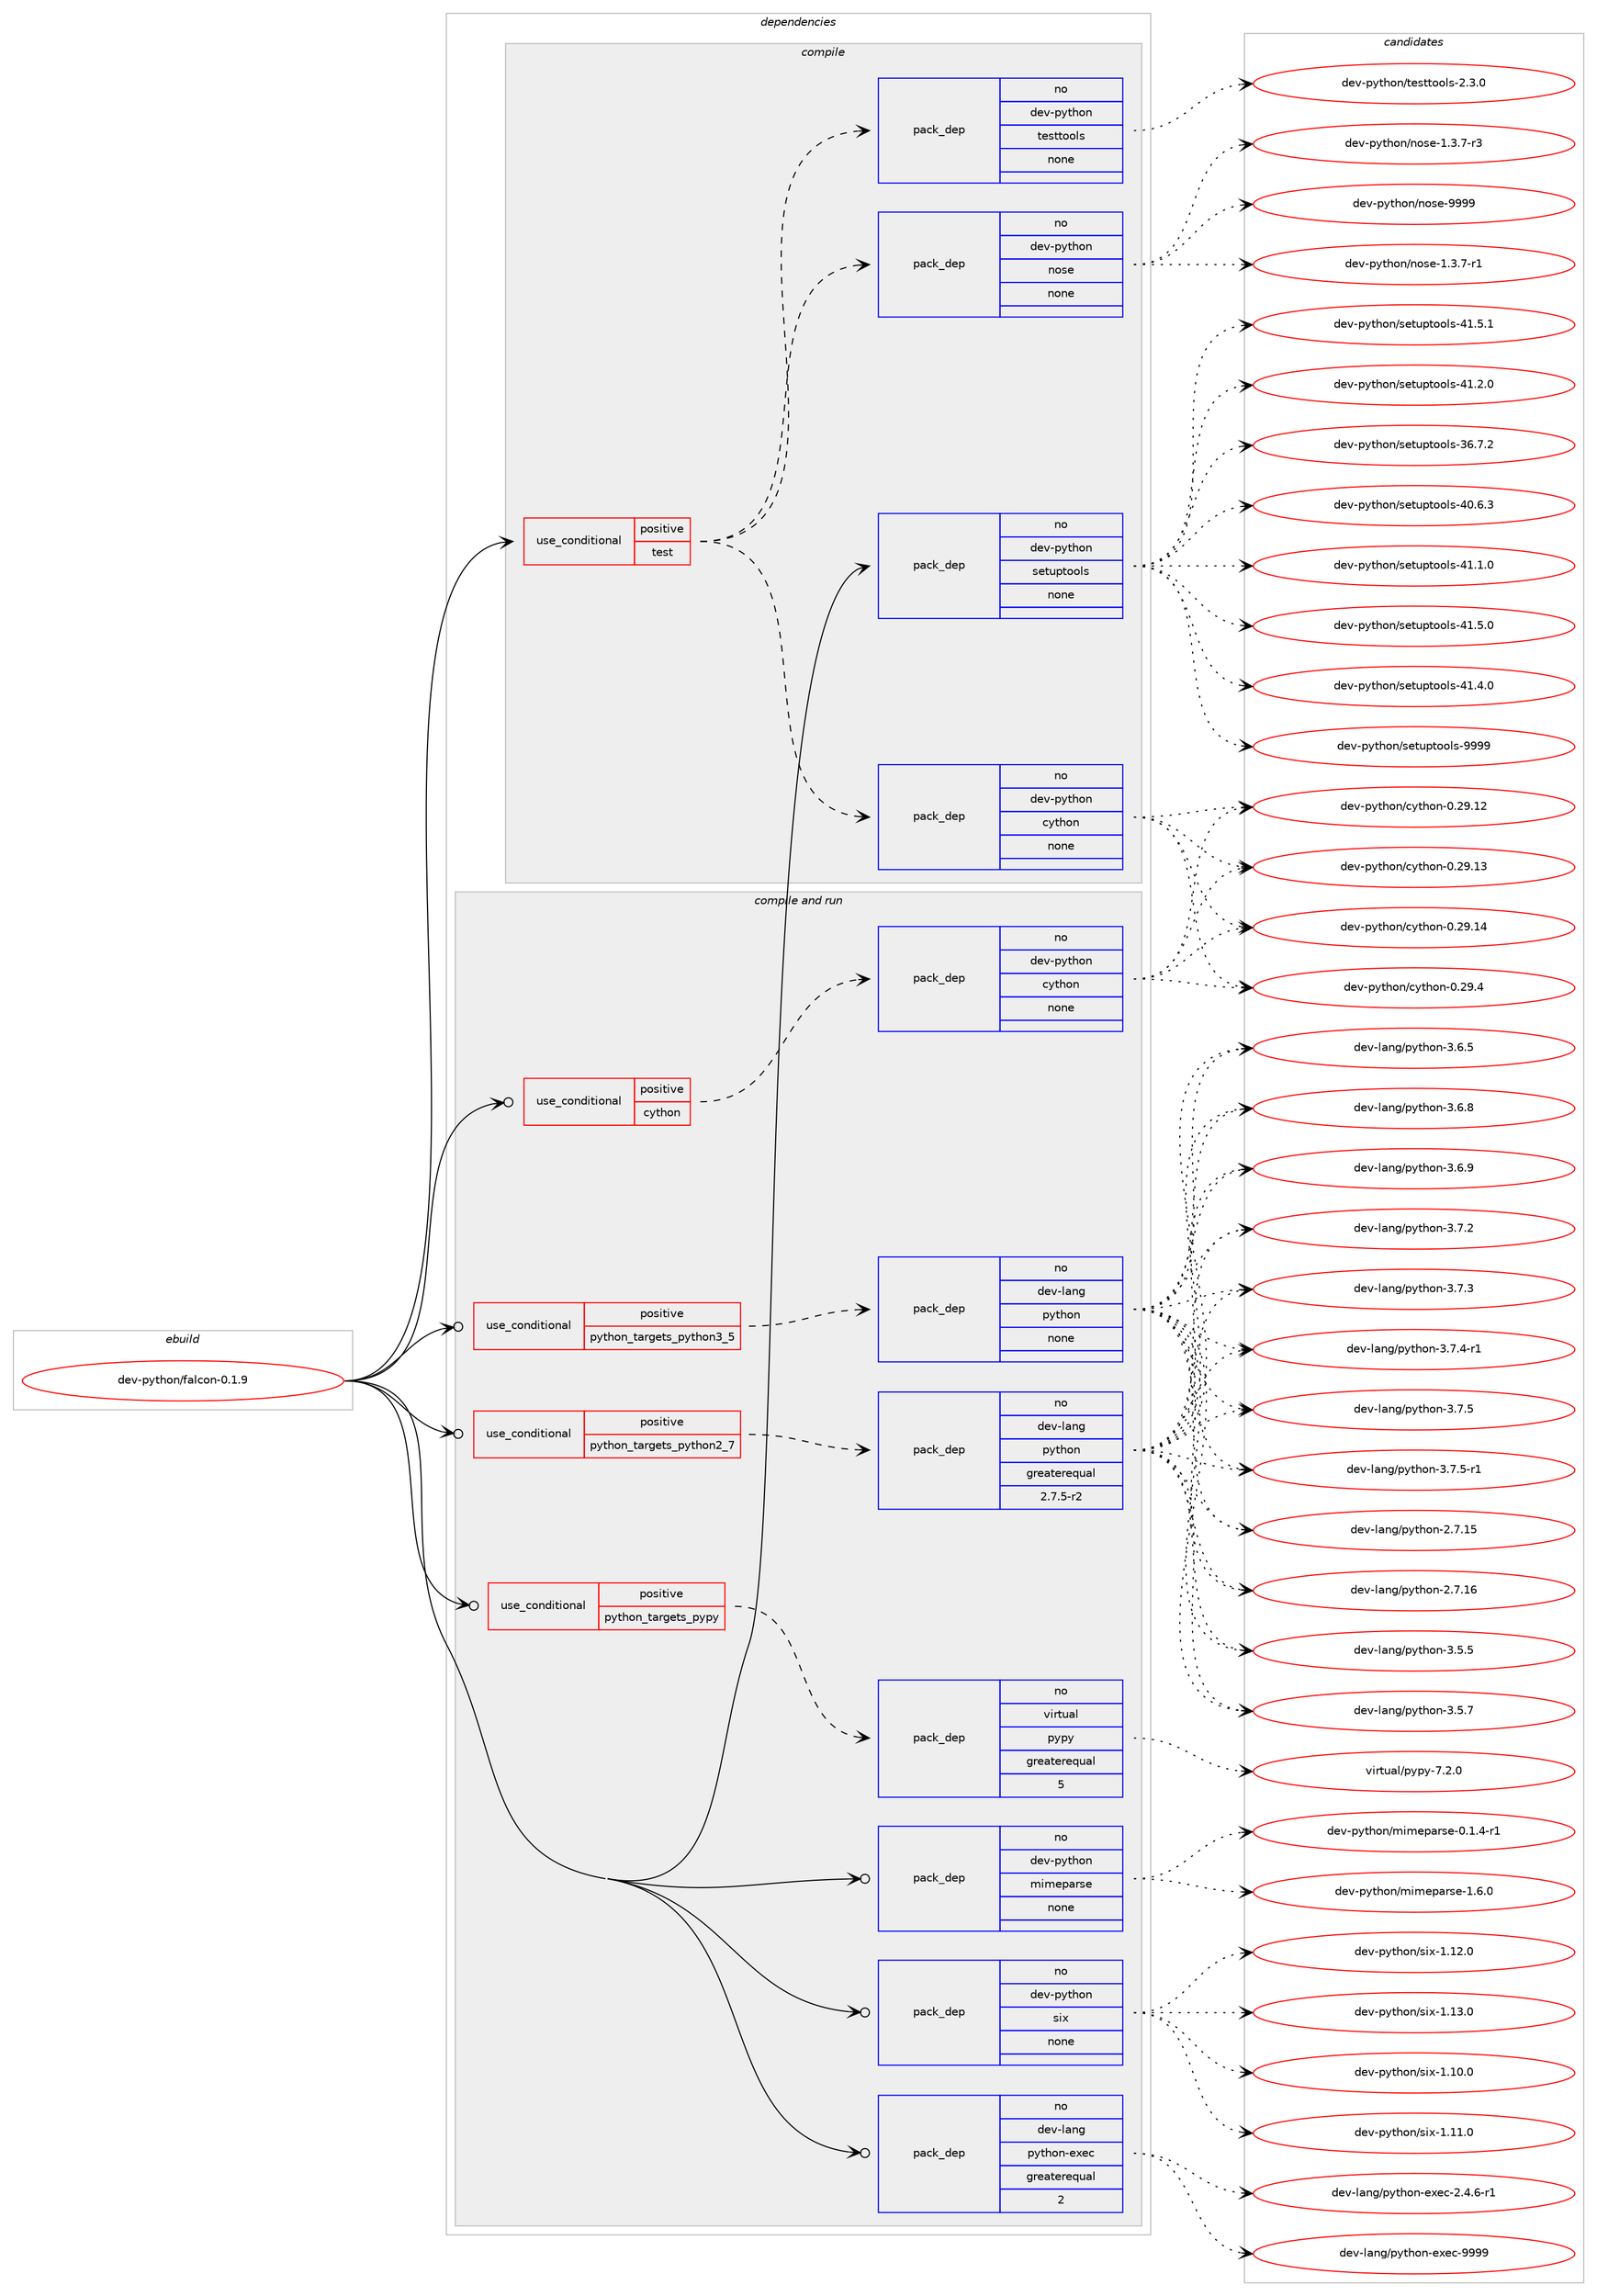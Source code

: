 digraph prolog {

# *************
# Graph options
# *************

newrank=true;
concentrate=true;
compound=true;
graph [rankdir=LR,fontname=Helvetica,fontsize=10,ranksep=1.5];#, ranksep=2.5, nodesep=0.2];
edge  [arrowhead=vee];
node  [fontname=Helvetica,fontsize=10];

# **********
# The ebuild
# **********

subgraph cluster_leftcol {
color=gray;
rank=same;
label=<<i>ebuild</i>>;
id [label="dev-python/falcon-0.1.9", color=red, width=4, href="../dev-python/falcon-0.1.9.svg"];
}

# ****************
# The dependencies
# ****************

subgraph cluster_midcol {
color=gray;
label=<<i>dependencies</i>>;
subgraph cluster_compile {
fillcolor="#eeeeee";
style=filled;
label=<<i>compile</i>>;
subgraph cond139150 {
dependency603876 [label=<<TABLE BORDER="0" CELLBORDER="1" CELLSPACING="0" CELLPADDING="4"><TR><TD ROWSPAN="3" CELLPADDING="10">use_conditional</TD></TR><TR><TD>positive</TD></TR><TR><TD>test</TD></TR></TABLE>>, shape=none, color=red];
subgraph pack452929 {
dependency603877 [label=<<TABLE BORDER="0" CELLBORDER="1" CELLSPACING="0" CELLPADDING="4" WIDTH="220"><TR><TD ROWSPAN="6" CELLPADDING="30">pack_dep</TD></TR><TR><TD WIDTH="110">no</TD></TR><TR><TD>dev-python</TD></TR><TR><TD>cython</TD></TR><TR><TD>none</TD></TR><TR><TD></TD></TR></TABLE>>, shape=none, color=blue];
}
dependency603876:e -> dependency603877:w [weight=20,style="dashed",arrowhead="vee"];
subgraph pack452930 {
dependency603878 [label=<<TABLE BORDER="0" CELLBORDER="1" CELLSPACING="0" CELLPADDING="4" WIDTH="220"><TR><TD ROWSPAN="6" CELLPADDING="30">pack_dep</TD></TR><TR><TD WIDTH="110">no</TD></TR><TR><TD>dev-python</TD></TR><TR><TD>nose</TD></TR><TR><TD>none</TD></TR><TR><TD></TD></TR></TABLE>>, shape=none, color=blue];
}
dependency603876:e -> dependency603878:w [weight=20,style="dashed",arrowhead="vee"];
subgraph pack452931 {
dependency603879 [label=<<TABLE BORDER="0" CELLBORDER="1" CELLSPACING="0" CELLPADDING="4" WIDTH="220"><TR><TD ROWSPAN="6" CELLPADDING="30">pack_dep</TD></TR><TR><TD WIDTH="110">no</TD></TR><TR><TD>dev-python</TD></TR><TR><TD>testtools</TD></TR><TR><TD>none</TD></TR><TR><TD></TD></TR></TABLE>>, shape=none, color=blue];
}
dependency603876:e -> dependency603879:w [weight=20,style="dashed",arrowhead="vee"];
}
id:e -> dependency603876:w [weight=20,style="solid",arrowhead="vee"];
subgraph pack452932 {
dependency603880 [label=<<TABLE BORDER="0" CELLBORDER="1" CELLSPACING="0" CELLPADDING="4" WIDTH="220"><TR><TD ROWSPAN="6" CELLPADDING="30">pack_dep</TD></TR><TR><TD WIDTH="110">no</TD></TR><TR><TD>dev-python</TD></TR><TR><TD>setuptools</TD></TR><TR><TD>none</TD></TR><TR><TD></TD></TR></TABLE>>, shape=none, color=blue];
}
id:e -> dependency603880:w [weight=20,style="solid",arrowhead="vee"];
}
subgraph cluster_compileandrun {
fillcolor="#eeeeee";
style=filled;
label=<<i>compile and run</i>>;
subgraph cond139151 {
dependency603881 [label=<<TABLE BORDER="0" CELLBORDER="1" CELLSPACING="0" CELLPADDING="4"><TR><TD ROWSPAN="3" CELLPADDING="10">use_conditional</TD></TR><TR><TD>positive</TD></TR><TR><TD>cython</TD></TR></TABLE>>, shape=none, color=red];
subgraph pack452933 {
dependency603882 [label=<<TABLE BORDER="0" CELLBORDER="1" CELLSPACING="0" CELLPADDING="4" WIDTH="220"><TR><TD ROWSPAN="6" CELLPADDING="30">pack_dep</TD></TR><TR><TD WIDTH="110">no</TD></TR><TR><TD>dev-python</TD></TR><TR><TD>cython</TD></TR><TR><TD>none</TD></TR><TR><TD></TD></TR></TABLE>>, shape=none, color=blue];
}
dependency603881:e -> dependency603882:w [weight=20,style="dashed",arrowhead="vee"];
}
id:e -> dependency603881:w [weight=20,style="solid",arrowhead="odotvee"];
subgraph cond139152 {
dependency603883 [label=<<TABLE BORDER="0" CELLBORDER="1" CELLSPACING="0" CELLPADDING="4"><TR><TD ROWSPAN="3" CELLPADDING="10">use_conditional</TD></TR><TR><TD>positive</TD></TR><TR><TD>python_targets_pypy</TD></TR></TABLE>>, shape=none, color=red];
subgraph pack452934 {
dependency603884 [label=<<TABLE BORDER="0" CELLBORDER="1" CELLSPACING="0" CELLPADDING="4" WIDTH="220"><TR><TD ROWSPAN="6" CELLPADDING="30">pack_dep</TD></TR><TR><TD WIDTH="110">no</TD></TR><TR><TD>virtual</TD></TR><TR><TD>pypy</TD></TR><TR><TD>greaterequal</TD></TR><TR><TD>5</TD></TR></TABLE>>, shape=none, color=blue];
}
dependency603883:e -> dependency603884:w [weight=20,style="dashed",arrowhead="vee"];
}
id:e -> dependency603883:w [weight=20,style="solid",arrowhead="odotvee"];
subgraph cond139153 {
dependency603885 [label=<<TABLE BORDER="0" CELLBORDER="1" CELLSPACING="0" CELLPADDING="4"><TR><TD ROWSPAN="3" CELLPADDING="10">use_conditional</TD></TR><TR><TD>positive</TD></TR><TR><TD>python_targets_python2_7</TD></TR></TABLE>>, shape=none, color=red];
subgraph pack452935 {
dependency603886 [label=<<TABLE BORDER="0" CELLBORDER="1" CELLSPACING="0" CELLPADDING="4" WIDTH="220"><TR><TD ROWSPAN="6" CELLPADDING="30">pack_dep</TD></TR><TR><TD WIDTH="110">no</TD></TR><TR><TD>dev-lang</TD></TR><TR><TD>python</TD></TR><TR><TD>greaterequal</TD></TR><TR><TD>2.7.5-r2</TD></TR></TABLE>>, shape=none, color=blue];
}
dependency603885:e -> dependency603886:w [weight=20,style="dashed",arrowhead="vee"];
}
id:e -> dependency603885:w [weight=20,style="solid",arrowhead="odotvee"];
subgraph cond139154 {
dependency603887 [label=<<TABLE BORDER="0" CELLBORDER="1" CELLSPACING="0" CELLPADDING="4"><TR><TD ROWSPAN="3" CELLPADDING="10">use_conditional</TD></TR><TR><TD>positive</TD></TR><TR><TD>python_targets_python3_5</TD></TR></TABLE>>, shape=none, color=red];
subgraph pack452936 {
dependency603888 [label=<<TABLE BORDER="0" CELLBORDER="1" CELLSPACING="0" CELLPADDING="4" WIDTH="220"><TR><TD ROWSPAN="6" CELLPADDING="30">pack_dep</TD></TR><TR><TD WIDTH="110">no</TD></TR><TR><TD>dev-lang</TD></TR><TR><TD>python</TD></TR><TR><TD>none</TD></TR><TR><TD></TD></TR></TABLE>>, shape=none, color=blue];
}
dependency603887:e -> dependency603888:w [weight=20,style="dashed",arrowhead="vee"];
}
id:e -> dependency603887:w [weight=20,style="solid",arrowhead="odotvee"];
subgraph pack452937 {
dependency603889 [label=<<TABLE BORDER="0" CELLBORDER="1" CELLSPACING="0" CELLPADDING="4" WIDTH="220"><TR><TD ROWSPAN="6" CELLPADDING="30">pack_dep</TD></TR><TR><TD WIDTH="110">no</TD></TR><TR><TD>dev-lang</TD></TR><TR><TD>python-exec</TD></TR><TR><TD>greaterequal</TD></TR><TR><TD>2</TD></TR></TABLE>>, shape=none, color=blue];
}
id:e -> dependency603889:w [weight=20,style="solid",arrowhead="odotvee"];
subgraph pack452938 {
dependency603890 [label=<<TABLE BORDER="0" CELLBORDER="1" CELLSPACING="0" CELLPADDING="4" WIDTH="220"><TR><TD ROWSPAN="6" CELLPADDING="30">pack_dep</TD></TR><TR><TD WIDTH="110">no</TD></TR><TR><TD>dev-python</TD></TR><TR><TD>mimeparse</TD></TR><TR><TD>none</TD></TR><TR><TD></TD></TR></TABLE>>, shape=none, color=blue];
}
id:e -> dependency603890:w [weight=20,style="solid",arrowhead="odotvee"];
subgraph pack452939 {
dependency603891 [label=<<TABLE BORDER="0" CELLBORDER="1" CELLSPACING="0" CELLPADDING="4" WIDTH="220"><TR><TD ROWSPAN="6" CELLPADDING="30">pack_dep</TD></TR><TR><TD WIDTH="110">no</TD></TR><TR><TD>dev-python</TD></TR><TR><TD>six</TD></TR><TR><TD>none</TD></TR><TR><TD></TD></TR></TABLE>>, shape=none, color=blue];
}
id:e -> dependency603891:w [weight=20,style="solid",arrowhead="odotvee"];
}
subgraph cluster_run {
fillcolor="#eeeeee";
style=filled;
label=<<i>run</i>>;
}
}

# **************
# The candidates
# **************

subgraph cluster_choices {
rank=same;
color=gray;
label=<<i>candidates</i>>;

subgraph choice452929 {
color=black;
nodesep=1;
choice1001011184511212111610411111047991211161041111104548465057464950 [label="dev-python/cython-0.29.12", color=red, width=4,href="../dev-python/cython-0.29.12.svg"];
choice1001011184511212111610411111047991211161041111104548465057464951 [label="dev-python/cython-0.29.13", color=red, width=4,href="../dev-python/cython-0.29.13.svg"];
choice1001011184511212111610411111047991211161041111104548465057464952 [label="dev-python/cython-0.29.14", color=red, width=4,href="../dev-python/cython-0.29.14.svg"];
choice10010111845112121116104111110479912111610411111045484650574652 [label="dev-python/cython-0.29.4", color=red, width=4,href="../dev-python/cython-0.29.4.svg"];
dependency603877:e -> choice1001011184511212111610411111047991211161041111104548465057464950:w [style=dotted,weight="100"];
dependency603877:e -> choice1001011184511212111610411111047991211161041111104548465057464951:w [style=dotted,weight="100"];
dependency603877:e -> choice1001011184511212111610411111047991211161041111104548465057464952:w [style=dotted,weight="100"];
dependency603877:e -> choice10010111845112121116104111110479912111610411111045484650574652:w [style=dotted,weight="100"];
}
subgraph choice452930 {
color=black;
nodesep=1;
choice10010111845112121116104111110471101111151014549465146554511449 [label="dev-python/nose-1.3.7-r1", color=red, width=4,href="../dev-python/nose-1.3.7-r1.svg"];
choice10010111845112121116104111110471101111151014549465146554511451 [label="dev-python/nose-1.3.7-r3", color=red, width=4,href="../dev-python/nose-1.3.7-r3.svg"];
choice10010111845112121116104111110471101111151014557575757 [label="dev-python/nose-9999", color=red, width=4,href="../dev-python/nose-9999.svg"];
dependency603878:e -> choice10010111845112121116104111110471101111151014549465146554511449:w [style=dotted,weight="100"];
dependency603878:e -> choice10010111845112121116104111110471101111151014549465146554511451:w [style=dotted,weight="100"];
dependency603878:e -> choice10010111845112121116104111110471101111151014557575757:w [style=dotted,weight="100"];
}
subgraph choice452931 {
color=black;
nodesep=1;
choice1001011184511212111610411111047116101115116116111111108115455046514648 [label="dev-python/testtools-2.3.0", color=red, width=4,href="../dev-python/testtools-2.3.0.svg"];
dependency603879:e -> choice1001011184511212111610411111047116101115116116111111108115455046514648:w [style=dotted,weight="100"];
}
subgraph choice452932 {
color=black;
nodesep=1;
choice100101118451121211161041111104711510111611711211611111110811545515446554650 [label="dev-python/setuptools-36.7.2", color=red, width=4,href="../dev-python/setuptools-36.7.2.svg"];
choice100101118451121211161041111104711510111611711211611111110811545524846544651 [label="dev-python/setuptools-40.6.3", color=red, width=4,href="../dev-python/setuptools-40.6.3.svg"];
choice100101118451121211161041111104711510111611711211611111110811545524946494648 [label="dev-python/setuptools-41.1.0", color=red, width=4,href="../dev-python/setuptools-41.1.0.svg"];
choice100101118451121211161041111104711510111611711211611111110811545524946504648 [label="dev-python/setuptools-41.2.0", color=red, width=4,href="../dev-python/setuptools-41.2.0.svg"];
choice100101118451121211161041111104711510111611711211611111110811545524946524648 [label="dev-python/setuptools-41.4.0", color=red, width=4,href="../dev-python/setuptools-41.4.0.svg"];
choice100101118451121211161041111104711510111611711211611111110811545524946534648 [label="dev-python/setuptools-41.5.0", color=red, width=4,href="../dev-python/setuptools-41.5.0.svg"];
choice100101118451121211161041111104711510111611711211611111110811545524946534649 [label="dev-python/setuptools-41.5.1", color=red, width=4,href="../dev-python/setuptools-41.5.1.svg"];
choice10010111845112121116104111110471151011161171121161111111081154557575757 [label="dev-python/setuptools-9999", color=red, width=4,href="../dev-python/setuptools-9999.svg"];
dependency603880:e -> choice100101118451121211161041111104711510111611711211611111110811545515446554650:w [style=dotted,weight="100"];
dependency603880:e -> choice100101118451121211161041111104711510111611711211611111110811545524846544651:w [style=dotted,weight="100"];
dependency603880:e -> choice100101118451121211161041111104711510111611711211611111110811545524946494648:w [style=dotted,weight="100"];
dependency603880:e -> choice100101118451121211161041111104711510111611711211611111110811545524946504648:w [style=dotted,weight="100"];
dependency603880:e -> choice100101118451121211161041111104711510111611711211611111110811545524946524648:w [style=dotted,weight="100"];
dependency603880:e -> choice100101118451121211161041111104711510111611711211611111110811545524946534648:w [style=dotted,weight="100"];
dependency603880:e -> choice100101118451121211161041111104711510111611711211611111110811545524946534649:w [style=dotted,weight="100"];
dependency603880:e -> choice10010111845112121116104111110471151011161171121161111111081154557575757:w [style=dotted,weight="100"];
}
subgraph choice452933 {
color=black;
nodesep=1;
choice1001011184511212111610411111047991211161041111104548465057464950 [label="dev-python/cython-0.29.12", color=red, width=4,href="../dev-python/cython-0.29.12.svg"];
choice1001011184511212111610411111047991211161041111104548465057464951 [label="dev-python/cython-0.29.13", color=red, width=4,href="../dev-python/cython-0.29.13.svg"];
choice1001011184511212111610411111047991211161041111104548465057464952 [label="dev-python/cython-0.29.14", color=red, width=4,href="../dev-python/cython-0.29.14.svg"];
choice10010111845112121116104111110479912111610411111045484650574652 [label="dev-python/cython-0.29.4", color=red, width=4,href="../dev-python/cython-0.29.4.svg"];
dependency603882:e -> choice1001011184511212111610411111047991211161041111104548465057464950:w [style=dotted,weight="100"];
dependency603882:e -> choice1001011184511212111610411111047991211161041111104548465057464951:w [style=dotted,weight="100"];
dependency603882:e -> choice1001011184511212111610411111047991211161041111104548465057464952:w [style=dotted,weight="100"];
dependency603882:e -> choice10010111845112121116104111110479912111610411111045484650574652:w [style=dotted,weight="100"];
}
subgraph choice452934 {
color=black;
nodesep=1;
choice1181051141161179710847112121112121455546504648 [label="virtual/pypy-7.2.0", color=red, width=4,href="../virtual/pypy-7.2.0.svg"];
dependency603884:e -> choice1181051141161179710847112121112121455546504648:w [style=dotted,weight="100"];
}
subgraph choice452935 {
color=black;
nodesep=1;
choice10010111845108971101034711212111610411111045504655464953 [label="dev-lang/python-2.7.15", color=red, width=4,href="../dev-lang/python-2.7.15.svg"];
choice10010111845108971101034711212111610411111045504655464954 [label="dev-lang/python-2.7.16", color=red, width=4,href="../dev-lang/python-2.7.16.svg"];
choice100101118451089711010347112121116104111110455146534653 [label="dev-lang/python-3.5.5", color=red, width=4,href="../dev-lang/python-3.5.5.svg"];
choice100101118451089711010347112121116104111110455146534655 [label="dev-lang/python-3.5.7", color=red, width=4,href="../dev-lang/python-3.5.7.svg"];
choice100101118451089711010347112121116104111110455146544653 [label="dev-lang/python-3.6.5", color=red, width=4,href="../dev-lang/python-3.6.5.svg"];
choice100101118451089711010347112121116104111110455146544656 [label="dev-lang/python-3.6.8", color=red, width=4,href="../dev-lang/python-3.6.8.svg"];
choice100101118451089711010347112121116104111110455146544657 [label="dev-lang/python-3.6.9", color=red, width=4,href="../dev-lang/python-3.6.9.svg"];
choice100101118451089711010347112121116104111110455146554650 [label="dev-lang/python-3.7.2", color=red, width=4,href="../dev-lang/python-3.7.2.svg"];
choice100101118451089711010347112121116104111110455146554651 [label="dev-lang/python-3.7.3", color=red, width=4,href="../dev-lang/python-3.7.3.svg"];
choice1001011184510897110103471121211161041111104551465546524511449 [label="dev-lang/python-3.7.4-r1", color=red, width=4,href="../dev-lang/python-3.7.4-r1.svg"];
choice100101118451089711010347112121116104111110455146554653 [label="dev-lang/python-3.7.5", color=red, width=4,href="../dev-lang/python-3.7.5.svg"];
choice1001011184510897110103471121211161041111104551465546534511449 [label="dev-lang/python-3.7.5-r1", color=red, width=4,href="../dev-lang/python-3.7.5-r1.svg"];
dependency603886:e -> choice10010111845108971101034711212111610411111045504655464953:w [style=dotted,weight="100"];
dependency603886:e -> choice10010111845108971101034711212111610411111045504655464954:w [style=dotted,weight="100"];
dependency603886:e -> choice100101118451089711010347112121116104111110455146534653:w [style=dotted,weight="100"];
dependency603886:e -> choice100101118451089711010347112121116104111110455146534655:w [style=dotted,weight="100"];
dependency603886:e -> choice100101118451089711010347112121116104111110455146544653:w [style=dotted,weight="100"];
dependency603886:e -> choice100101118451089711010347112121116104111110455146544656:w [style=dotted,weight="100"];
dependency603886:e -> choice100101118451089711010347112121116104111110455146544657:w [style=dotted,weight="100"];
dependency603886:e -> choice100101118451089711010347112121116104111110455146554650:w [style=dotted,weight="100"];
dependency603886:e -> choice100101118451089711010347112121116104111110455146554651:w [style=dotted,weight="100"];
dependency603886:e -> choice1001011184510897110103471121211161041111104551465546524511449:w [style=dotted,weight="100"];
dependency603886:e -> choice100101118451089711010347112121116104111110455146554653:w [style=dotted,weight="100"];
dependency603886:e -> choice1001011184510897110103471121211161041111104551465546534511449:w [style=dotted,weight="100"];
}
subgraph choice452936 {
color=black;
nodesep=1;
choice10010111845108971101034711212111610411111045504655464953 [label="dev-lang/python-2.7.15", color=red, width=4,href="../dev-lang/python-2.7.15.svg"];
choice10010111845108971101034711212111610411111045504655464954 [label="dev-lang/python-2.7.16", color=red, width=4,href="../dev-lang/python-2.7.16.svg"];
choice100101118451089711010347112121116104111110455146534653 [label="dev-lang/python-3.5.5", color=red, width=4,href="../dev-lang/python-3.5.5.svg"];
choice100101118451089711010347112121116104111110455146534655 [label="dev-lang/python-3.5.7", color=red, width=4,href="../dev-lang/python-3.5.7.svg"];
choice100101118451089711010347112121116104111110455146544653 [label="dev-lang/python-3.6.5", color=red, width=4,href="../dev-lang/python-3.6.5.svg"];
choice100101118451089711010347112121116104111110455146544656 [label="dev-lang/python-3.6.8", color=red, width=4,href="../dev-lang/python-3.6.8.svg"];
choice100101118451089711010347112121116104111110455146544657 [label="dev-lang/python-3.6.9", color=red, width=4,href="../dev-lang/python-3.6.9.svg"];
choice100101118451089711010347112121116104111110455146554650 [label="dev-lang/python-3.7.2", color=red, width=4,href="../dev-lang/python-3.7.2.svg"];
choice100101118451089711010347112121116104111110455146554651 [label="dev-lang/python-3.7.3", color=red, width=4,href="../dev-lang/python-3.7.3.svg"];
choice1001011184510897110103471121211161041111104551465546524511449 [label="dev-lang/python-3.7.4-r1", color=red, width=4,href="../dev-lang/python-3.7.4-r1.svg"];
choice100101118451089711010347112121116104111110455146554653 [label="dev-lang/python-3.7.5", color=red, width=4,href="../dev-lang/python-3.7.5.svg"];
choice1001011184510897110103471121211161041111104551465546534511449 [label="dev-lang/python-3.7.5-r1", color=red, width=4,href="../dev-lang/python-3.7.5-r1.svg"];
dependency603888:e -> choice10010111845108971101034711212111610411111045504655464953:w [style=dotted,weight="100"];
dependency603888:e -> choice10010111845108971101034711212111610411111045504655464954:w [style=dotted,weight="100"];
dependency603888:e -> choice100101118451089711010347112121116104111110455146534653:w [style=dotted,weight="100"];
dependency603888:e -> choice100101118451089711010347112121116104111110455146534655:w [style=dotted,weight="100"];
dependency603888:e -> choice100101118451089711010347112121116104111110455146544653:w [style=dotted,weight="100"];
dependency603888:e -> choice100101118451089711010347112121116104111110455146544656:w [style=dotted,weight="100"];
dependency603888:e -> choice100101118451089711010347112121116104111110455146544657:w [style=dotted,weight="100"];
dependency603888:e -> choice100101118451089711010347112121116104111110455146554650:w [style=dotted,weight="100"];
dependency603888:e -> choice100101118451089711010347112121116104111110455146554651:w [style=dotted,weight="100"];
dependency603888:e -> choice1001011184510897110103471121211161041111104551465546524511449:w [style=dotted,weight="100"];
dependency603888:e -> choice100101118451089711010347112121116104111110455146554653:w [style=dotted,weight="100"];
dependency603888:e -> choice1001011184510897110103471121211161041111104551465546534511449:w [style=dotted,weight="100"];
}
subgraph choice452937 {
color=black;
nodesep=1;
choice10010111845108971101034711212111610411111045101120101994550465246544511449 [label="dev-lang/python-exec-2.4.6-r1", color=red, width=4,href="../dev-lang/python-exec-2.4.6-r1.svg"];
choice10010111845108971101034711212111610411111045101120101994557575757 [label="dev-lang/python-exec-9999", color=red, width=4,href="../dev-lang/python-exec-9999.svg"];
dependency603889:e -> choice10010111845108971101034711212111610411111045101120101994550465246544511449:w [style=dotted,weight="100"];
dependency603889:e -> choice10010111845108971101034711212111610411111045101120101994557575757:w [style=dotted,weight="100"];
}
subgraph choice452938 {
color=black;
nodesep=1;
choice1001011184511212111610411111047109105109101112971141151014548464946524511449 [label="dev-python/mimeparse-0.1.4-r1", color=red, width=4,href="../dev-python/mimeparse-0.1.4-r1.svg"];
choice100101118451121211161041111104710910510910111297114115101454946544648 [label="dev-python/mimeparse-1.6.0", color=red, width=4,href="../dev-python/mimeparse-1.6.0.svg"];
dependency603890:e -> choice1001011184511212111610411111047109105109101112971141151014548464946524511449:w [style=dotted,weight="100"];
dependency603890:e -> choice100101118451121211161041111104710910510910111297114115101454946544648:w [style=dotted,weight="100"];
}
subgraph choice452939 {
color=black;
nodesep=1;
choice100101118451121211161041111104711510512045494649484648 [label="dev-python/six-1.10.0", color=red, width=4,href="../dev-python/six-1.10.0.svg"];
choice100101118451121211161041111104711510512045494649494648 [label="dev-python/six-1.11.0", color=red, width=4,href="../dev-python/six-1.11.0.svg"];
choice100101118451121211161041111104711510512045494649504648 [label="dev-python/six-1.12.0", color=red, width=4,href="../dev-python/six-1.12.0.svg"];
choice100101118451121211161041111104711510512045494649514648 [label="dev-python/six-1.13.0", color=red, width=4,href="../dev-python/six-1.13.0.svg"];
dependency603891:e -> choice100101118451121211161041111104711510512045494649484648:w [style=dotted,weight="100"];
dependency603891:e -> choice100101118451121211161041111104711510512045494649494648:w [style=dotted,weight="100"];
dependency603891:e -> choice100101118451121211161041111104711510512045494649504648:w [style=dotted,weight="100"];
dependency603891:e -> choice100101118451121211161041111104711510512045494649514648:w [style=dotted,weight="100"];
}
}

}
